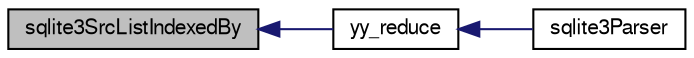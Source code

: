 digraph "sqlite3SrcListIndexedBy"
{
  edge [fontname="FreeSans",fontsize="10",labelfontname="FreeSans",labelfontsize="10"];
  node [fontname="FreeSans",fontsize="10",shape=record];
  rankdir="LR";
  Node706549 [label="sqlite3SrcListIndexedBy",height=0.2,width=0.4,color="black", fillcolor="grey75", style="filled", fontcolor="black"];
  Node706549 -> Node706550 [dir="back",color="midnightblue",fontsize="10",style="solid",fontname="FreeSans"];
  Node706550 [label="yy_reduce",height=0.2,width=0.4,color="black", fillcolor="white", style="filled",URL="$sqlite3_8c.html#a7c419a9b25711c666a9a2449ef377f14"];
  Node706550 -> Node706551 [dir="back",color="midnightblue",fontsize="10",style="solid",fontname="FreeSans"];
  Node706551 [label="sqlite3Parser",height=0.2,width=0.4,color="black", fillcolor="white", style="filled",URL="$sqlite3_8c.html#a0327d71a5fabe0b6a343d78a2602e72a"];
}
